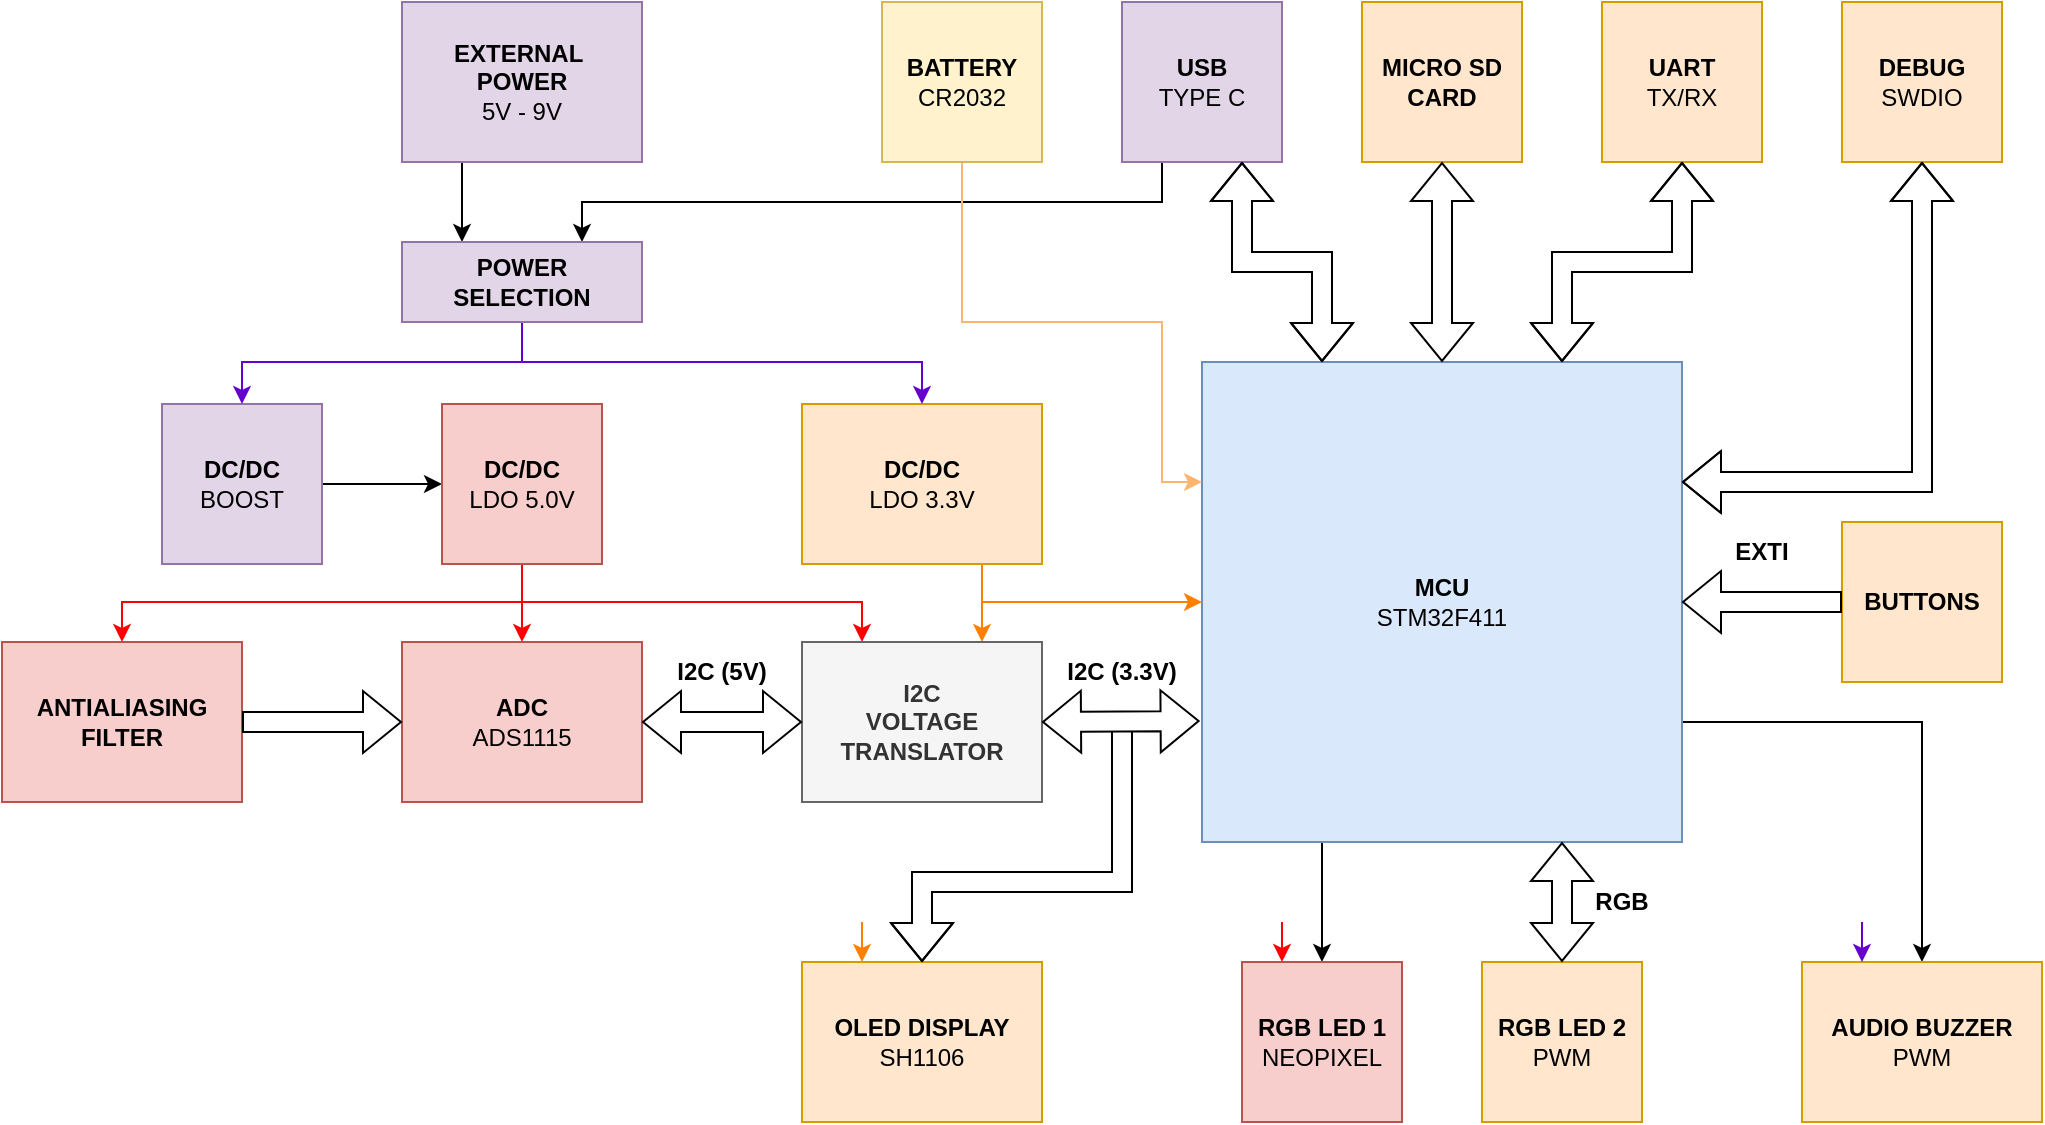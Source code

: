 <mxfile version="24.7.5">
  <diagram name="Page-1" id="tWsaIXKwNMRbX13EkcrV">
    <mxGraphModel dx="1917" dy="239" grid="1" gridSize="10" guides="1" tooltips="1" connect="1" arrows="1" fold="1" page="1" pageScale="1" pageWidth="1169" pageHeight="827" math="0" shadow="0">
      <root>
        <mxCell id="0" />
        <mxCell id="1" parent="0" />
        <mxCell id="9cpD5IFXKpBdonpidjHp-43" style="edgeStyle=orthogonalEdgeStyle;rounded=0;orthogonalLoop=1;jettySize=auto;html=1;entryX=0.25;entryY=0;entryDx=0;entryDy=0;strokeColor=#FF8000;" edge="1" parent="1" target="9cpD5IFXKpBdonpidjHp-2">
          <mxGeometry relative="1" as="geometry">
            <mxPoint x="470" y="1460" as="sourcePoint" />
            <Array as="points">
              <mxPoint x="470" y="1460" />
            </Array>
          </mxGeometry>
        </mxCell>
        <mxCell id="9cpD5IFXKpBdonpidjHp-44" style="edgeStyle=orthogonalEdgeStyle;rounded=0;orthogonalLoop=1;jettySize=auto;html=1;entryX=0.5;entryY=0;entryDx=0;entryDy=0;exitX=1;exitY=0.75;exitDx=0;exitDy=0;" edge="1" parent="1" source="9cpD5IFXKpBdonpidjHp-1" target="9cpD5IFXKpBdonpidjHp-9">
          <mxGeometry relative="1" as="geometry">
            <mxPoint x="1350" y="1130" as="sourcePoint" />
          </mxGeometry>
        </mxCell>
        <mxCell id="9cpD5IFXKpBdonpidjHp-46" style="edgeStyle=orthogonalEdgeStyle;rounded=0;orthogonalLoop=1;jettySize=auto;html=1;exitX=0.25;exitY=1;exitDx=0;exitDy=0;entryX=0.5;entryY=0;entryDx=0;entryDy=0;" edge="1" parent="1" source="9cpD5IFXKpBdonpidjHp-1" target="9cpD5IFXKpBdonpidjHp-10">
          <mxGeometry relative="1" as="geometry" />
        </mxCell>
        <mxCell id="9cpD5IFXKpBdonpidjHp-1" value="&lt;b&gt;MCU&lt;/b&gt;&lt;div&gt;STM32F411&lt;/div&gt;" style="rounded=0;whiteSpace=wrap;html=1;fillColor=#dae8fc;strokeColor=#6c8ebf;" vertex="1" parent="1">
          <mxGeometry x="640" y="1180" width="240" height="240" as="geometry" />
        </mxCell>
        <mxCell id="9cpD5IFXKpBdonpidjHp-2" value="&lt;b&gt;OLED DISPLAY&lt;/b&gt;&lt;div&gt;SH1106&lt;/div&gt;" style="rounded=0;whiteSpace=wrap;html=1;fillColor=#ffe6cc;strokeColor=#d79b00;" vertex="1" parent="1">
          <mxGeometry x="440" y="1480" width="120" height="80" as="geometry" />
        </mxCell>
        <mxCell id="9cpD5IFXKpBdonpidjHp-3" value="&lt;b&gt;MICRO SD&lt;/b&gt;&lt;div&gt;&lt;b&gt;CARD&lt;/b&gt;&lt;/div&gt;" style="rounded=0;whiteSpace=wrap;html=1;fillColor=#ffe6cc;strokeColor=#d79b00;" vertex="1" parent="1">
          <mxGeometry x="720" y="1000" width="80" height="80" as="geometry" />
        </mxCell>
        <mxCell id="9cpD5IFXKpBdonpidjHp-23" style="edgeStyle=orthogonalEdgeStyle;rounded=0;orthogonalLoop=1;jettySize=auto;html=1;entryX=0.75;entryY=0;entryDx=0;entryDy=0;exitX=0.25;exitY=1;exitDx=0;exitDy=0;" edge="1" parent="1" source="9cpD5IFXKpBdonpidjHp-4" target="9cpD5IFXKpBdonpidjHp-21">
          <mxGeometry relative="1" as="geometry">
            <Array as="points">
              <mxPoint x="620" y="1100" />
              <mxPoint x="330" y="1100" />
            </Array>
          </mxGeometry>
        </mxCell>
        <mxCell id="9cpD5IFXKpBdonpidjHp-4" value="&lt;b&gt;USB&lt;/b&gt;&lt;div&gt;TYPE C&lt;/div&gt;" style="rounded=0;whiteSpace=wrap;html=1;fillColor=#e1d5e7;strokeColor=#9673a6;" vertex="1" parent="1">
          <mxGeometry x="600" y="1000" width="80" height="80" as="geometry" />
        </mxCell>
        <mxCell id="9cpD5IFXKpBdonpidjHp-24" style="edgeStyle=orthogonalEdgeStyle;rounded=0;orthogonalLoop=1;jettySize=auto;html=1;exitX=0.25;exitY=1;exitDx=0;exitDy=0;entryX=0.25;entryY=0;entryDx=0;entryDy=0;" edge="1" parent="1" source="9cpD5IFXKpBdonpidjHp-5" target="9cpD5IFXKpBdonpidjHp-21">
          <mxGeometry relative="1" as="geometry" />
        </mxCell>
        <mxCell id="9cpD5IFXKpBdonpidjHp-5" value="&lt;b&gt;EXTERNAL&amp;nbsp;&lt;/b&gt;&lt;div&gt;&lt;b&gt;POWER&lt;/b&gt;&lt;div&gt;5V - 9V&lt;/div&gt;&lt;/div&gt;" style="rounded=0;whiteSpace=wrap;html=1;fillColor=#e1d5e7;strokeColor=#9673a6;" vertex="1" parent="1">
          <mxGeometry x="240" y="1000" width="120" height="80" as="geometry" />
        </mxCell>
        <mxCell id="9cpD5IFXKpBdonpidjHp-52" style="edgeStyle=orthogonalEdgeStyle;rounded=0;orthogonalLoop=1;jettySize=auto;html=1;exitX=0.5;exitY=1;exitDx=0;exitDy=0;entryX=0;entryY=0.25;entryDx=0;entryDy=0;strokeColor=#FFB570;" edge="1" parent="1" source="9cpD5IFXKpBdonpidjHp-6" target="9cpD5IFXKpBdonpidjHp-1">
          <mxGeometry relative="1" as="geometry">
            <Array as="points">
              <mxPoint x="520" y="1160" />
              <mxPoint x="620" y="1160" />
              <mxPoint x="620" y="1240" />
            </Array>
          </mxGeometry>
        </mxCell>
        <mxCell id="9cpD5IFXKpBdonpidjHp-6" value="&lt;b&gt;BATTERY&lt;/b&gt;&lt;div&gt;CR2032&lt;/div&gt;" style="rounded=0;whiteSpace=wrap;html=1;fillColor=#fff2cc;strokeColor=#d6b656;" vertex="1" parent="1">
          <mxGeometry x="480" y="1000" width="80" height="80" as="geometry" />
        </mxCell>
        <mxCell id="9cpD5IFXKpBdonpidjHp-7" value="&lt;b&gt;ANTIALIASING FILTER&lt;/b&gt;" style="rounded=0;whiteSpace=wrap;html=1;fillColor=#f8cecc;strokeColor=#b85450;" vertex="1" parent="1">
          <mxGeometry x="40" y="1320" width="120" height="80" as="geometry" />
        </mxCell>
        <mxCell id="9cpD5IFXKpBdonpidjHp-8" value="&lt;b&gt;ADC&lt;/b&gt;&lt;div&gt;ADS1115&lt;/div&gt;" style="rounded=0;whiteSpace=wrap;html=1;fillColor=#f8cecc;strokeColor=#b85450;" vertex="1" parent="1">
          <mxGeometry x="240" y="1320" width="120" height="80" as="geometry" />
        </mxCell>
        <mxCell id="9cpD5IFXKpBdonpidjHp-9" value="&lt;b&gt;AUDIO BUZZER&lt;/b&gt;&lt;div&gt;&lt;span style=&quot;background-color: initial;&quot;&gt;PWM&lt;/span&gt;&lt;/div&gt;" style="rounded=0;whiteSpace=wrap;html=1;fillColor=#ffe6cc;strokeColor=#d79b00;" vertex="1" parent="1">
          <mxGeometry x="940" y="1480" width="120" height="80" as="geometry" />
        </mxCell>
        <mxCell id="9cpD5IFXKpBdonpidjHp-10" value="&lt;b&gt;RGB LED 1&lt;/b&gt;&lt;div&gt;NEOPIXEL&lt;/div&gt;" style="rounded=0;whiteSpace=wrap;html=1;fillColor=#f8cecc;strokeColor=#b85450;" vertex="1" parent="1">
          <mxGeometry x="660" y="1480" width="80" height="80" as="geometry" />
        </mxCell>
        <mxCell id="9cpD5IFXKpBdonpidjHp-11" value="&lt;b&gt;RGB LED 2&lt;/b&gt;&lt;div&gt;PWM&lt;/div&gt;" style="rounded=0;whiteSpace=wrap;html=1;fillColor=#ffe6cc;strokeColor=#d79b00;" vertex="1" parent="1">
          <mxGeometry x="780" y="1480" width="80" height="80" as="geometry" />
        </mxCell>
        <mxCell id="9cpD5IFXKpBdonpidjHp-12" value="&lt;b&gt;BUTTONS&lt;/b&gt;" style="rounded=0;whiteSpace=wrap;html=1;fillColor=#ffe6cc;strokeColor=#d79b00;" vertex="1" parent="1">
          <mxGeometry x="960" y="1260" width="80" height="80" as="geometry" />
        </mxCell>
        <mxCell id="9cpD5IFXKpBdonpidjHp-13" value="&lt;b&gt;DEBUG&lt;/b&gt;&lt;div&gt;SWDIO&lt;/div&gt;" style="rounded=0;whiteSpace=wrap;html=1;fillColor=#ffe6cc;strokeColor=#d79b00;" vertex="1" parent="1">
          <mxGeometry x="960" y="1000" width="80" height="80" as="geometry" />
        </mxCell>
        <mxCell id="9cpD5IFXKpBdonpidjHp-14" value="&lt;b&gt;UART&lt;/b&gt;&lt;div&gt;TX/RX&lt;/div&gt;" style="rounded=0;whiteSpace=wrap;html=1;fillColor=#ffe6cc;strokeColor=#d79b00;" vertex="1" parent="1">
          <mxGeometry x="840" y="1000" width="80" height="80" as="geometry" />
        </mxCell>
        <mxCell id="9cpD5IFXKpBdonpidjHp-30" value="" style="edgeStyle=orthogonalEdgeStyle;rounded=0;orthogonalLoop=1;jettySize=auto;html=1;entryX=0;entryY=0.5;entryDx=0;entryDy=0;" edge="1" parent="1" source="9cpD5IFXKpBdonpidjHp-15" target="9cpD5IFXKpBdonpidjHp-17">
          <mxGeometry relative="1" as="geometry" />
        </mxCell>
        <mxCell id="9cpD5IFXKpBdonpidjHp-15" value="&lt;b&gt;DC/DC&lt;/b&gt;&lt;div&gt;BOOST&lt;/div&gt;" style="rounded=0;whiteSpace=wrap;html=1;fillColor=#e1d5e7;strokeColor=#9673a6;" vertex="1" parent="1">
          <mxGeometry x="120" y="1201" width="80" height="80" as="geometry" />
        </mxCell>
        <mxCell id="9cpD5IFXKpBdonpidjHp-37" style="edgeStyle=orthogonalEdgeStyle;rounded=0;orthogonalLoop=1;jettySize=auto;html=1;exitX=0.5;exitY=1;exitDx=0;exitDy=0;entryX=0.75;entryY=0;entryDx=0;entryDy=0;strokeColor=#FF8000;" edge="1" parent="1" source="9cpD5IFXKpBdonpidjHp-16" target="9cpD5IFXKpBdonpidjHp-34">
          <mxGeometry relative="1" as="geometry">
            <Array as="points">
              <mxPoint x="530" y="1240" />
            </Array>
          </mxGeometry>
        </mxCell>
        <mxCell id="9cpD5IFXKpBdonpidjHp-51" style="edgeStyle=orthogonalEdgeStyle;rounded=0;orthogonalLoop=1;jettySize=auto;html=1;exitX=0.75;exitY=1;exitDx=0;exitDy=0;entryX=0;entryY=0.5;entryDx=0;entryDy=0;strokeColor=#FF8000;" edge="1" parent="1" source="9cpD5IFXKpBdonpidjHp-16" target="9cpD5IFXKpBdonpidjHp-1">
          <mxGeometry relative="1" as="geometry">
            <Array as="points">
              <mxPoint x="530" y="1300" />
            </Array>
          </mxGeometry>
        </mxCell>
        <mxCell id="9cpD5IFXKpBdonpidjHp-16" value="&lt;b&gt;DC/DC&lt;/b&gt;&lt;div&gt;LDO 3.3V&lt;/div&gt;" style="rounded=0;whiteSpace=wrap;html=1;fillColor=#ffe6cc;strokeColor=#d79b00;" vertex="1" parent="1">
          <mxGeometry x="440" y="1201" width="120" height="80" as="geometry" />
        </mxCell>
        <mxCell id="9cpD5IFXKpBdonpidjHp-32" style="edgeStyle=orthogonalEdgeStyle;rounded=0;orthogonalLoop=1;jettySize=auto;html=1;exitX=0.5;exitY=1;exitDx=0;exitDy=0;entryX=0.5;entryY=0;entryDx=0;entryDy=0;strokeColor=#FF0000;" edge="1" parent="1" source="9cpD5IFXKpBdonpidjHp-17" target="9cpD5IFXKpBdonpidjHp-8">
          <mxGeometry relative="1" as="geometry">
            <mxPoint x="310" y="1241" as="sourcePoint" />
            <mxPoint x="310" y="1321" as="targetPoint" />
            <Array as="points" />
          </mxGeometry>
        </mxCell>
        <mxCell id="9cpD5IFXKpBdonpidjHp-33" style="edgeStyle=orthogonalEdgeStyle;rounded=0;orthogonalLoop=1;jettySize=auto;html=1;exitX=0.25;exitY=1;exitDx=0;exitDy=0;entryX=0.5;entryY=0;entryDx=0;entryDy=0;strokeColor=#FF0000;" edge="1" parent="1" source="9cpD5IFXKpBdonpidjHp-17" target="9cpD5IFXKpBdonpidjHp-7">
          <mxGeometry relative="1" as="geometry">
            <Array as="points">
              <mxPoint x="300" y="1240" />
              <mxPoint x="300" y="1300" />
              <mxPoint x="100" y="1300" />
            </Array>
          </mxGeometry>
        </mxCell>
        <mxCell id="9cpD5IFXKpBdonpidjHp-36" style="edgeStyle=orthogonalEdgeStyle;rounded=0;orthogonalLoop=1;jettySize=auto;html=1;exitX=0.75;exitY=1;exitDx=0;exitDy=0;entryX=0.25;entryY=0;entryDx=0;entryDy=0;strokeColor=#FF0000;" edge="1" parent="1" source="9cpD5IFXKpBdonpidjHp-17" target="9cpD5IFXKpBdonpidjHp-34">
          <mxGeometry relative="1" as="geometry">
            <Array as="points">
              <mxPoint x="300" y="1240" />
              <mxPoint x="300" y="1300" />
              <mxPoint x="470" y="1300" />
            </Array>
          </mxGeometry>
        </mxCell>
        <mxCell id="9cpD5IFXKpBdonpidjHp-17" value="&lt;b&gt;DC/DC&lt;/b&gt;&lt;div&gt;LDO 5.0V&lt;/div&gt;" style="rounded=0;whiteSpace=wrap;html=1;fillColor=#f8cecc;strokeColor=#b85450;" vertex="1" parent="1">
          <mxGeometry x="260" y="1201" width="80" height="80" as="geometry" />
        </mxCell>
        <mxCell id="9cpD5IFXKpBdonpidjHp-19" value="" style="shape=flexArrow;endArrow=classic;html=1;rounded=0;entryX=0;entryY=0.5;entryDx=0;entryDy=0;exitX=1;exitY=0.5;exitDx=0;exitDy=0;" edge="1" parent="1" source="9cpD5IFXKpBdonpidjHp-7" target="9cpD5IFXKpBdonpidjHp-8">
          <mxGeometry width="50" height="50" relative="1" as="geometry">
            <mxPoint x="220" y="1300" as="sourcePoint" />
            <mxPoint x="270" y="1250" as="targetPoint" />
          </mxGeometry>
        </mxCell>
        <mxCell id="9cpD5IFXKpBdonpidjHp-28" style="edgeStyle=orthogonalEdgeStyle;rounded=0;orthogonalLoop=1;jettySize=auto;html=1;exitX=0.5;exitY=1;exitDx=0;exitDy=0;entryX=0.5;entryY=0;entryDx=0;entryDy=0;strokeColor=#6600CC;" edge="1" parent="1" source="9cpD5IFXKpBdonpidjHp-21" target="9cpD5IFXKpBdonpidjHp-16">
          <mxGeometry relative="1" as="geometry">
            <Array as="points">
              <mxPoint x="300" y="1180" />
              <mxPoint x="500" y="1180" />
            </Array>
          </mxGeometry>
        </mxCell>
        <mxCell id="9cpD5IFXKpBdonpidjHp-29" style="edgeStyle=orthogonalEdgeStyle;rounded=0;orthogonalLoop=1;jettySize=auto;html=1;exitX=0.25;exitY=1;exitDx=0;exitDy=0;entryX=0.5;entryY=0;entryDx=0;entryDy=0;strokeColor=#6600CC;" edge="1" parent="1" source="9cpD5IFXKpBdonpidjHp-21" target="9cpD5IFXKpBdonpidjHp-15">
          <mxGeometry relative="1" as="geometry">
            <Array as="points">
              <mxPoint x="300" y="1120" />
              <mxPoint x="300" y="1180" />
              <mxPoint x="160" y="1180" />
            </Array>
          </mxGeometry>
        </mxCell>
        <mxCell id="9cpD5IFXKpBdonpidjHp-21" value="&lt;b&gt;POWER&lt;/b&gt;&lt;div&gt;&lt;b&gt;SELECTION&lt;/b&gt;&lt;/div&gt;" style="rounded=0;whiteSpace=wrap;html=1;fillColor=#e1d5e7;strokeColor=#9673a6;" vertex="1" parent="1">
          <mxGeometry x="240" y="1120" width="120" height="40" as="geometry" />
        </mxCell>
        <mxCell id="9cpD5IFXKpBdonpidjHp-34" value="&lt;b&gt;I2C&lt;/b&gt;&lt;div&gt;&lt;b&gt;VOLTAGE&lt;/b&gt;&lt;/div&gt;&lt;div&gt;&lt;b&gt;TRANSLATOR&lt;/b&gt;&lt;/div&gt;" style="rounded=0;whiteSpace=wrap;html=1;fillColor=#f5f5f5;fontColor=#333333;strokeColor=#666666;" vertex="1" parent="1">
          <mxGeometry x="440" y="1320" width="120" height="80" as="geometry" />
        </mxCell>
        <mxCell id="9cpD5IFXKpBdonpidjHp-35" value="" style="shape=flexArrow;endArrow=classic;startArrow=classic;html=1;rounded=0;exitX=1;exitY=0.5;exitDx=0;exitDy=0;entryX=0;entryY=0.5;entryDx=0;entryDy=0;" edge="1" parent="1" source="9cpD5IFXKpBdonpidjHp-8" target="9cpD5IFXKpBdonpidjHp-34">
          <mxGeometry width="100" height="100" relative="1" as="geometry">
            <mxPoint x="460" y="1230" as="sourcePoint" />
            <mxPoint x="560" y="1130" as="targetPoint" />
          </mxGeometry>
        </mxCell>
        <mxCell id="9cpD5IFXKpBdonpidjHp-38" style="edgeStyle=orthogonalEdgeStyle;rounded=0;orthogonalLoop=1;jettySize=auto;html=1;exitX=1;exitY=1;exitDx=0;exitDy=0;entryX=0.998;entryY=0.991;entryDx=0;entryDy=0;entryPerimeter=0;" edge="1" parent="1" source="9cpD5IFXKpBdonpidjHp-7" target="9cpD5IFXKpBdonpidjHp-7">
          <mxGeometry relative="1" as="geometry" />
        </mxCell>
        <mxCell id="9cpD5IFXKpBdonpidjHp-39" value="&lt;b&gt;I2C (5V)&lt;/b&gt;" style="text;html=1;align=center;verticalAlign=middle;whiteSpace=wrap;rounded=0;" vertex="1" parent="1">
          <mxGeometry x="370" y="1320" width="60" height="30" as="geometry" />
        </mxCell>
        <mxCell id="9cpD5IFXKpBdonpidjHp-41" value="&lt;b&gt;I2C (3.3V)&lt;/b&gt;" style="text;html=1;align=center;verticalAlign=middle;whiteSpace=wrap;rounded=0;" vertex="1" parent="1">
          <mxGeometry x="570" y="1320" width="60" height="30" as="geometry" />
        </mxCell>
        <mxCell id="9cpD5IFXKpBdonpidjHp-42" value="" style="shape=flexArrow;endArrow=classic;html=1;rounded=0;entryX=0.5;entryY=0;entryDx=0;entryDy=0;fillColor=#FFFFFF;" edge="1" parent="1" target="9cpD5IFXKpBdonpidjHp-2">
          <mxGeometry width="50" height="50" relative="1" as="geometry">
            <mxPoint x="600" y="1360" as="sourcePoint" />
            <mxPoint x="510" y="1450" as="targetPoint" />
            <Array as="points">
              <mxPoint x="600" y="1440" />
              <mxPoint x="500" y="1440" />
            </Array>
          </mxGeometry>
        </mxCell>
        <mxCell id="9cpD5IFXKpBdonpidjHp-40" value="" style="shape=flexArrow;endArrow=classic;startArrow=classic;html=1;rounded=0;exitX=1;exitY=0.5;exitDx=0;exitDy=0;fillColor=#FFFFFF;entryX=-0.005;entryY=0.748;entryDx=0;entryDy=0;entryPerimeter=0;" edge="1" parent="1" source="9cpD5IFXKpBdonpidjHp-34" target="9cpD5IFXKpBdonpidjHp-1">
          <mxGeometry width="100" height="100" relative="1" as="geometry">
            <mxPoint x="590" y="1390" as="sourcePoint" />
            <mxPoint x="630" y="1360" as="targetPoint" />
          </mxGeometry>
        </mxCell>
        <mxCell id="9cpD5IFXKpBdonpidjHp-47" value="" style="shape=flexArrow;endArrow=classic;startArrow=classic;html=1;rounded=0;entryX=0.5;entryY=0;entryDx=0;entryDy=0;exitX=0.75;exitY=1;exitDx=0;exitDy=0;" edge="1" parent="1" source="9cpD5IFXKpBdonpidjHp-1" target="9cpD5IFXKpBdonpidjHp-11">
          <mxGeometry width="100" height="100" relative="1" as="geometry">
            <mxPoint x="750" y="1460" as="sourcePoint" />
            <mxPoint x="920" y="1310" as="targetPoint" />
          </mxGeometry>
        </mxCell>
        <mxCell id="9cpD5IFXKpBdonpidjHp-48" value="&lt;b&gt;RGB&lt;/b&gt;" style="text;html=1;align=center;verticalAlign=middle;whiteSpace=wrap;rounded=0;" vertex="1" parent="1">
          <mxGeometry x="820" y="1440" width="60" height="20" as="geometry" />
        </mxCell>
        <mxCell id="9cpD5IFXKpBdonpidjHp-49" value="" style="shape=flexArrow;endArrow=classic;html=1;rounded=0;exitX=0;exitY=0.5;exitDx=0;exitDy=0;entryX=1;entryY=0.5;entryDx=0;entryDy=0;" edge="1" parent="1" source="9cpD5IFXKpBdonpidjHp-12" target="9cpD5IFXKpBdonpidjHp-1">
          <mxGeometry width="50" height="50" relative="1" as="geometry">
            <mxPoint x="490" y="1510" as="sourcePoint" />
            <mxPoint x="1110" y="1460" as="targetPoint" />
          </mxGeometry>
        </mxCell>
        <mxCell id="9cpD5IFXKpBdonpidjHp-50" value="&lt;b&gt;EXTI&lt;/b&gt;" style="text;html=1;align=center;verticalAlign=middle;whiteSpace=wrap;rounded=0;" vertex="1" parent="1">
          <mxGeometry x="890" y="1260" width="60" height="30" as="geometry" />
        </mxCell>
        <mxCell id="9cpD5IFXKpBdonpidjHp-56" style="edgeStyle=orthogonalEdgeStyle;rounded=0;orthogonalLoop=1;jettySize=auto;html=1;entryX=0.25;entryY=0;entryDx=0;entryDy=0;strokeColor=#FF0000;" edge="1" parent="1" target="9cpD5IFXKpBdonpidjHp-10">
          <mxGeometry relative="1" as="geometry">
            <mxPoint x="680" y="1460" as="sourcePoint" />
            <mxPoint x="660" y="1480" as="targetPoint" />
            <Array as="points">
              <mxPoint x="680" y="1460" />
            </Array>
          </mxGeometry>
        </mxCell>
        <mxCell id="9cpD5IFXKpBdonpidjHp-57" value="" style="shape=flexArrow;endArrow=classic;startArrow=classic;html=1;rounded=0;exitX=1;exitY=0.25;exitDx=0;exitDy=0;entryX=0.5;entryY=1;entryDx=0;entryDy=0;" edge="1" parent="1" source="9cpD5IFXKpBdonpidjHp-1" target="9cpD5IFXKpBdonpidjHp-13">
          <mxGeometry width="100" height="100" relative="1" as="geometry">
            <mxPoint x="750" y="1140" as="sourcePoint" />
            <mxPoint x="850" y="1040" as="targetPoint" />
            <Array as="points">
              <mxPoint x="1000" y="1240" />
            </Array>
          </mxGeometry>
        </mxCell>
        <mxCell id="9cpD5IFXKpBdonpidjHp-58" value="" style="shape=flexArrow;endArrow=classic;startArrow=classic;html=1;rounded=0;exitX=0.75;exitY=0;exitDx=0;exitDy=0;entryX=0.5;entryY=1;entryDx=0;entryDy=0;" edge="1" parent="1" source="9cpD5IFXKpBdonpidjHp-1" target="9cpD5IFXKpBdonpidjHp-14">
          <mxGeometry width="100" height="100" relative="1" as="geometry">
            <mxPoint x="750" y="1140" as="sourcePoint" />
            <mxPoint x="850" y="1040" as="targetPoint" />
            <Array as="points">
              <mxPoint x="820" y="1130" />
              <mxPoint x="880" y="1130" />
            </Array>
          </mxGeometry>
        </mxCell>
        <mxCell id="9cpD5IFXKpBdonpidjHp-59" value="" style="shape=flexArrow;endArrow=classic;startArrow=classic;html=1;rounded=0;exitX=0.25;exitY=0;exitDx=0;exitDy=0;entryX=0.75;entryY=1;entryDx=0;entryDy=0;" edge="1" parent="1" source="9cpD5IFXKpBdonpidjHp-1" target="9cpD5IFXKpBdonpidjHp-4">
          <mxGeometry width="100" height="100" relative="1" as="geometry">
            <mxPoint x="610" y="1130" as="sourcePoint" />
            <mxPoint x="650" y="990" as="targetPoint" />
            <Array as="points">
              <mxPoint x="700" y="1130" />
              <mxPoint x="660" y="1130" />
            </Array>
          </mxGeometry>
        </mxCell>
        <mxCell id="9cpD5IFXKpBdonpidjHp-60" value="" style="shape=flexArrow;endArrow=classic;startArrow=classic;html=1;rounded=0;exitX=0.5;exitY=0;exitDx=0;exitDy=0;entryX=0.5;entryY=1;entryDx=0;entryDy=0;" edge="1" parent="1" source="9cpD5IFXKpBdonpidjHp-1" target="9cpD5IFXKpBdonpidjHp-3">
          <mxGeometry width="100" height="100" relative="1" as="geometry">
            <mxPoint x="740" y="1160" as="sourcePoint" />
            <mxPoint x="770" y="990" as="targetPoint" />
          </mxGeometry>
        </mxCell>
        <mxCell id="9cpD5IFXKpBdonpidjHp-62" style="edgeStyle=orthogonalEdgeStyle;rounded=0;orthogonalLoop=1;jettySize=auto;html=1;entryX=0.25;entryY=0;entryDx=0;entryDy=0;strokeColor=#6600CC;" edge="1" parent="1" target="9cpD5IFXKpBdonpidjHp-9">
          <mxGeometry relative="1" as="geometry">
            <mxPoint x="970" y="1460" as="sourcePoint" />
            <mxPoint x="970" y="1470" as="targetPoint" />
            <Array as="points" />
          </mxGeometry>
        </mxCell>
      </root>
    </mxGraphModel>
  </diagram>
</mxfile>
